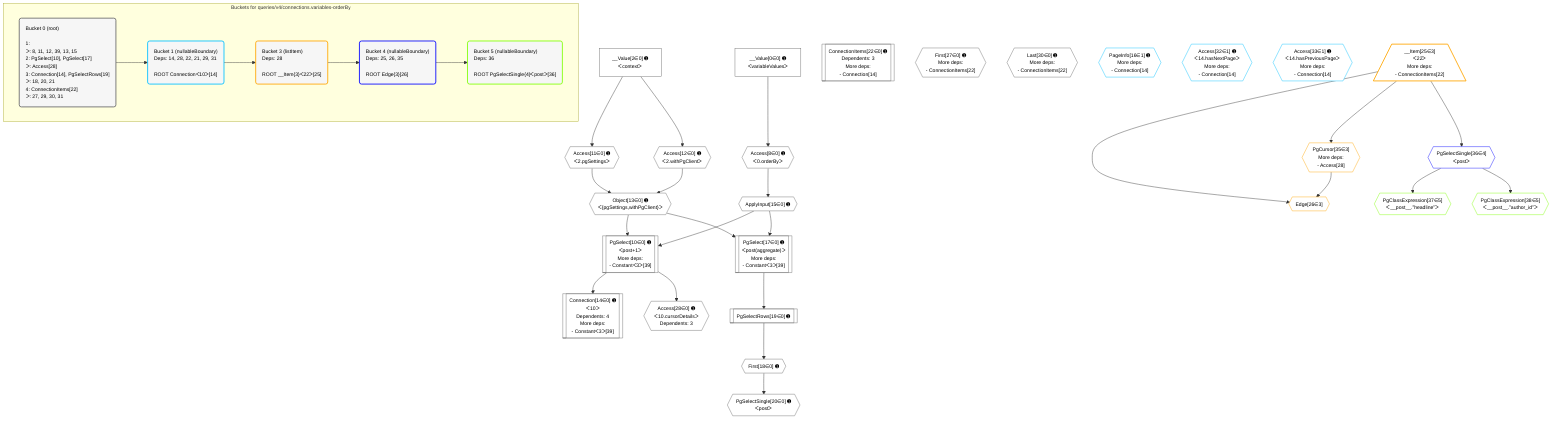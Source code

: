 %%{init: {'themeVariables': { 'fontSize': '12px'}}}%%
graph TD
    classDef path fill:#eee,stroke:#000,color:#000
    classDef plan fill:#fff,stroke-width:1px,color:#000
    classDef itemplan fill:#fff,stroke-width:2px,color:#000
    classDef unbatchedplan fill:#dff,stroke-width:1px,color:#000
    classDef sideeffectplan fill:#fcc,stroke-width:2px,color:#000
    classDef bucket fill:#f6f6f6,color:#000,stroke-width:2px,text-align:left

    subgraph "Buckets for queries/v4/connections.variables-orderBy"
    Bucket0("Bucket 0 (root)<br /><br />1: <br />ᐳ: 8, 11, 12, 39, 13, 15<br />2: PgSelect[10], PgSelect[17]<br />ᐳ: Access[28]<br />3: Connection[14], PgSelectRows[19]<br />ᐳ: 18, 20, 21<br />4: ConnectionItems[22]<br />ᐳ: 27, 29, 30, 31"):::bucket
    Bucket1("Bucket 1 (nullableBoundary)<br />Deps: 14, 28, 22, 21, 29, 31<br /><br />ROOT Connectionᐸ10ᐳ[14]"):::bucket
    Bucket3("Bucket 3 (listItem)<br />Deps: 28<br /><br />ROOT __Item{3}ᐸ22ᐳ[25]"):::bucket
    Bucket4("Bucket 4 (nullableBoundary)<br />Deps: 25, 26, 35<br /><br />ROOT Edge{3}[26]"):::bucket
    Bucket5("Bucket 5 (nullableBoundary)<br />Deps: 36<br /><br />ROOT PgSelectSingle{4}ᐸpostᐳ[36]"):::bucket
    end
    Bucket0 --> Bucket1
    Bucket1 --> Bucket3
    Bucket3 --> Bucket4
    Bucket4 --> Bucket5

    %% plan dependencies
    PgSelect10[["PgSelect[10∈0] ➊<br />ᐸpost+1ᐳ<br />More deps:<br />- Constantᐸ3ᐳ[39]"]]:::plan
    Object13{{"Object[13∈0] ➊<br />ᐸ{pgSettings,withPgClient}ᐳ"}}:::plan
    ApplyInput15{{"ApplyInput[15∈0] ➊"}}:::plan
    Object13 & ApplyInput15 --> PgSelect10
    PgSelect17[["PgSelect[17∈0] ➊<br />ᐸpost(aggregate)ᐳ<br />More deps:<br />- Constantᐸ3ᐳ[39]"]]:::plan
    Object13 & ApplyInput15 --> PgSelect17
    Access11{{"Access[11∈0] ➊<br />ᐸ2.pgSettingsᐳ"}}:::plan
    Access12{{"Access[12∈0] ➊<br />ᐸ2.withPgClientᐳ"}}:::plan
    Access11 & Access12 --> Object13
    Connection14[["Connection[14∈0] ➊<br />ᐸ10ᐳ<br />Dependents: 4<br />More deps:<br />- Constantᐸ3ᐳ[39]"]]:::plan
    PgSelect10 --> Connection14
    Access8{{"Access[8∈0] ➊<br />ᐸ0.orderByᐳ"}}:::plan
    __Value0["__Value[0∈0] ➊<br />ᐸvariableValuesᐳ"]:::plan
    __Value0 --> Access8
    __Value2["__Value[2∈0] ➊<br />ᐸcontextᐳ"]:::plan
    __Value2 --> Access11
    __Value2 --> Access12
    Access8 --> ApplyInput15
    First18{{"First[18∈0] ➊"}}:::plan
    PgSelectRows19[["PgSelectRows[19∈0] ➊"]]:::plan
    PgSelectRows19 --> First18
    PgSelect17 --> PgSelectRows19
    PgSelectSingle20{{"PgSelectSingle[20∈0] ➊<br />ᐸpostᐳ"}}:::plan
    First18 --> PgSelectSingle20
    ConnectionItems22[["ConnectionItems[22∈0] ➊<br />Dependents: 3<br />More deps:<br />- Connection[14]"]]:::plan
    First27{{"First[27∈0] ➊<br />More deps:<br />- ConnectionItems[22]"}}:::plan
    Access28{{"Access[28∈0] ➊<br />ᐸ10.cursorDetailsᐳ<br />Dependents: 3"}}:::plan
    PgSelect10 --> Access28
    Last30{{"Last[30∈0] ➊<br />More deps:<br />- ConnectionItems[22]"}}:::plan
    PageInfo16{{"PageInfo[16∈1] ➊<br />More deps:<br />- Connection[14]"}}:::plan
    Access32{{"Access[32∈1] ➊<br />ᐸ14.hasNextPageᐳ<br />More deps:<br />- Connection[14]"}}:::plan
    Access33{{"Access[33∈1] ➊<br />ᐸ14.hasPreviousPageᐳ<br />More deps:<br />- Connection[14]"}}:::plan
    Edge26{{"Edge[26∈3]"}}:::plan
    __Item25[/"__Item[25∈3]<br />ᐸ22ᐳ<br />More deps:<br />- ConnectionItems[22]"\]:::itemplan
    PgCursor35{{"PgCursor[35∈3]<br />More deps:<br />- Access[28]"}}:::plan
    __Item25 & PgCursor35 --> Edge26
    __Item25 --> PgCursor35
    PgSelectSingle36{{"PgSelectSingle[36∈4]<br />ᐸpostᐳ"}}:::plan
    __Item25 --> PgSelectSingle36
    PgClassExpression37{{"PgClassExpression[37∈5]<br />ᐸ__post__.”headline”ᐳ"}}:::plan
    PgSelectSingle36 --> PgClassExpression37
    PgClassExpression38{{"PgClassExpression[38∈5]<br />ᐸ__post__.”author_id”ᐳ"}}:::plan
    PgSelectSingle36 --> PgClassExpression38

    %% define steps
    classDef bucket0 stroke:#696969
    class Bucket0,__Value0,__Value2,Access8,PgSelect10,Access11,Access12,Object13,Connection14,ApplyInput15,PgSelect17,First18,PgSelectRows19,PgSelectSingle20,ConnectionItems22,First27,Access28,Last30 bucket0
    classDef bucket1 stroke:#00bfff
    class Bucket1,PageInfo16,Access32,Access33 bucket1
    classDef bucket3 stroke:#ffa500
    class Bucket3,__Item25,Edge26,PgCursor35 bucket3
    classDef bucket4 stroke:#0000ff
    class Bucket4,PgSelectSingle36 bucket4
    classDef bucket5 stroke:#7fff00
    class Bucket5,PgClassExpression37,PgClassExpression38 bucket5